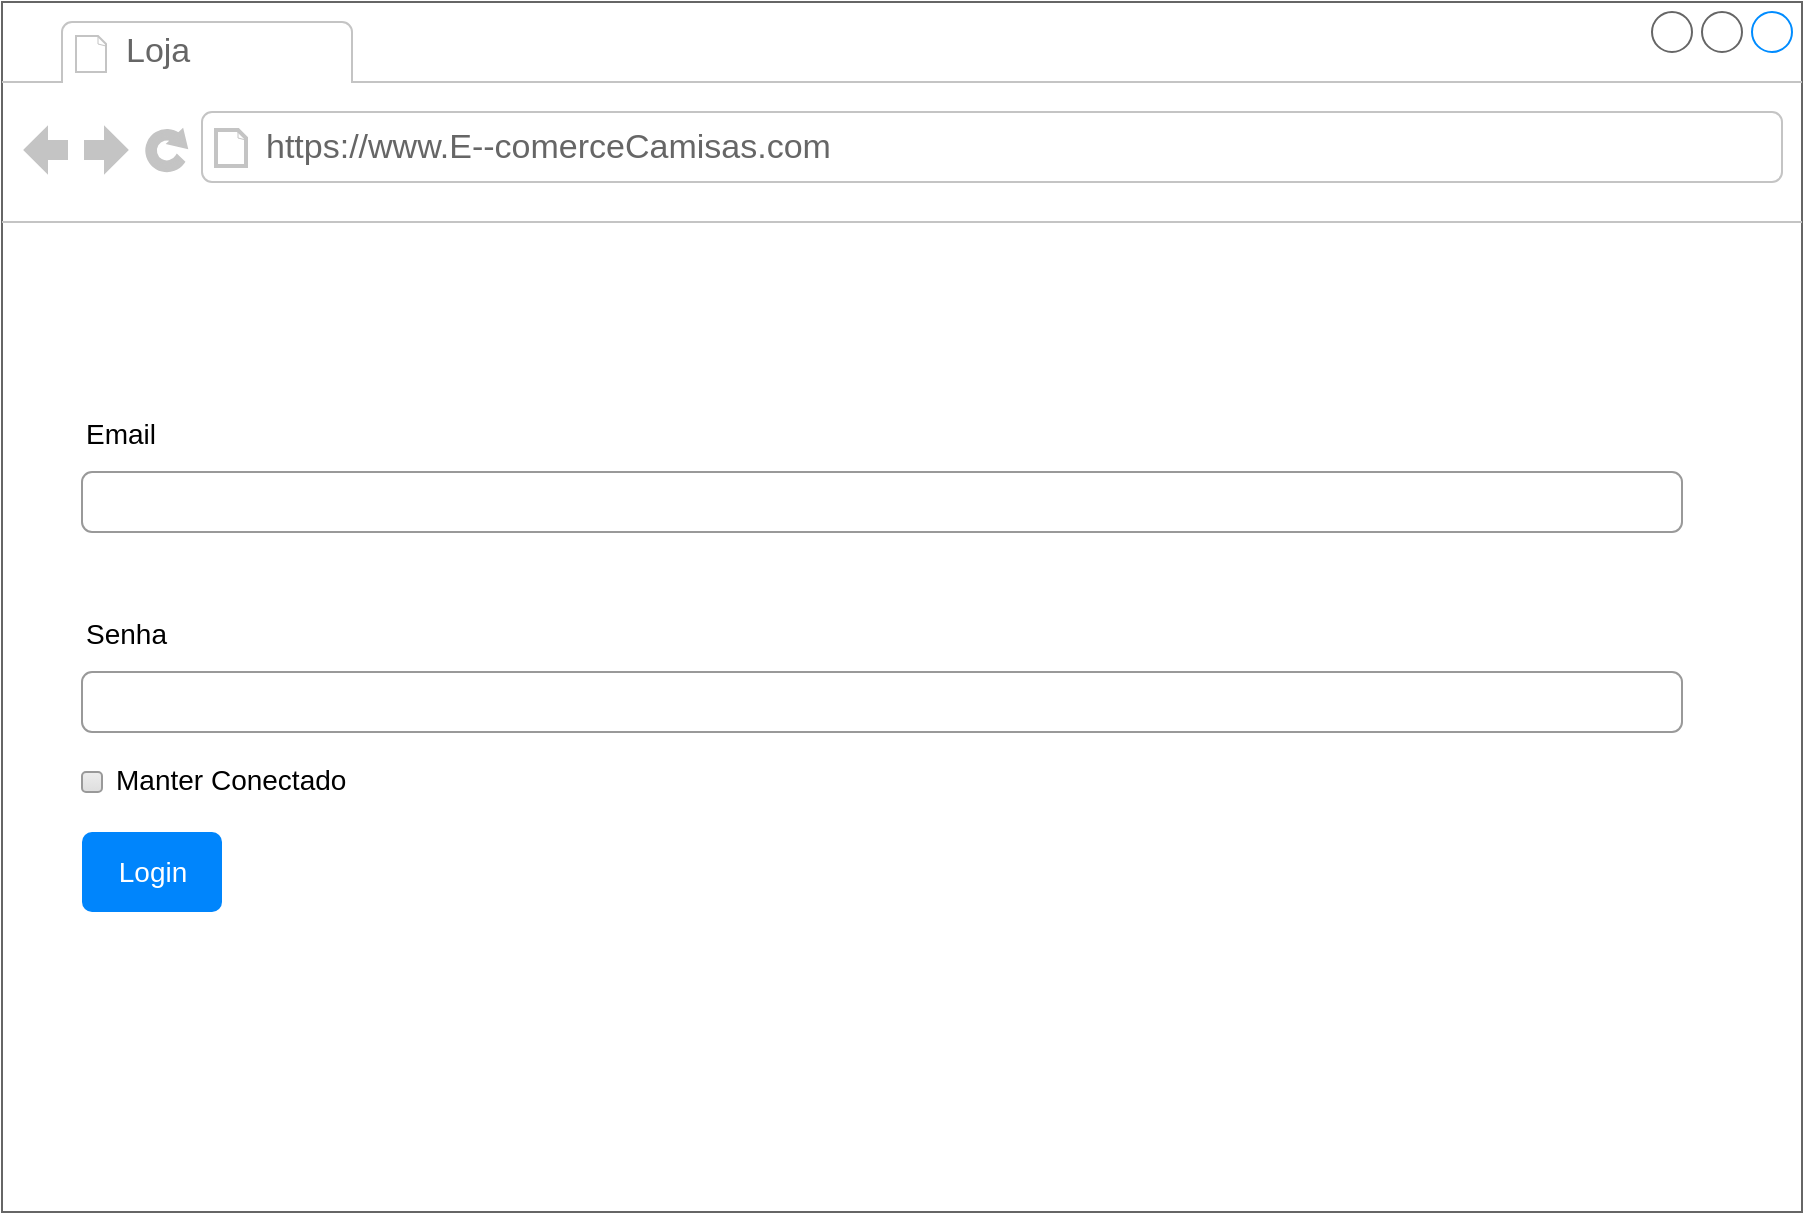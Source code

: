 <mxfile version="14.2.9" type="device"><diagram name="Page-1" id="90a13364-a465-7bf4-72fc-28e22215d7a0"><mxGraphModel dx="1303" dy="785" grid="1" gridSize="10" guides="1" tooltips="1" connect="1" arrows="1" fold="1" page="1" pageScale="1.5" pageWidth="1169" pageHeight="826" background="#ffffff" math="0" shadow="0"><root><mxCell id="0" style=";html=1;"/><mxCell id="1" style=";html=1;" parent="0"/><mxCell id="hP-A_-dPkSoxRuy3Hcf2-15" value="" style="strokeWidth=1;shadow=0;dashed=0;align=center;html=1;shape=mxgraph.mockup.containers.browserWindow;rSize=0;strokeColor=#666666;strokeColor2=#008cff;strokeColor3=#c4c4c4;mainText=,;recursiveResize=0;" vertex="1" parent="1"><mxGeometry x="430" y="285" width="900" height="605" as="geometry"/></mxCell><mxCell id="hP-A_-dPkSoxRuy3Hcf2-16" value="Loja" style="strokeWidth=1;shadow=0;dashed=0;align=center;html=1;shape=mxgraph.mockup.containers.anchor;fontSize=17;fontColor=#666666;align=left;" vertex="1" parent="hP-A_-dPkSoxRuy3Hcf2-15"><mxGeometry x="60" y="12" width="110" height="26" as="geometry"/></mxCell><mxCell id="hP-A_-dPkSoxRuy3Hcf2-17" value="https://www.E--comerceCamisas.com" style="strokeWidth=1;shadow=0;dashed=0;align=center;html=1;shape=mxgraph.mockup.containers.anchor;rSize=0;fontSize=17;fontColor=#666666;align=left;" vertex="1" parent="hP-A_-dPkSoxRuy3Hcf2-15"><mxGeometry x="130" y="60" width="320" height="26" as="geometry"/></mxCell><mxCell id="hP-A_-dPkSoxRuy3Hcf2-18" value="Email" style="fillColor=none;strokeColor=none;align=left;fontSize=14;" vertex="1" parent="hP-A_-dPkSoxRuy3Hcf2-15"><mxGeometry width="260" height="40" relative="1" as="geometry"><mxPoint x="40" y="195" as="offset"/></mxGeometry></mxCell><mxCell id="hP-A_-dPkSoxRuy3Hcf2-19" value="" style="html=1;shadow=0;dashed=0;shape=mxgraph.bootstrap.rrect;rSize=5;fillColor=none;strokeColor=#999999;align=left;spacing=15;fontSize=14;fontColor=#6C767D;" vertex="1" parent="hP-A_-dPkSoxRuy3Hcf2-15"><mxGeometry width="800" height="30" relative="1" as="geometry"><mxPoint x="40" y="235" as="offset"/></mxGeometry></mxCell><mxCell id="hP-A_-dPkSoxRuy3Hcf2-21" value="Senha" style="fillColor=none;strokeColor=none;align=left;fontSize=14;" vertex="1" parent="hP-A_-dPkSoxRuy3Hcf2-15"><mxGeometry width="260" height="40" relative="1" as="geometry"><mxPoint x="40" y="295" as="offset"/></mxGeometry></mxCell><mxCell id="hP-A_-dPkSoxRuy3Hcf2-22" value="" style="html=1;shadow=0;dashed=0;shape=mxgraph.bootstrap.rrect;rSize=5;fillColor=none;strokeColor=#999999;align=left;spacing=15;fontSize=14;fontColor=#6C767D;" vertex="1" parent="hP-A_-dPkSoxRuy3Hcf2-15"><mxGeometry width="800" height="30" relative="1" as="geometry"><mxPoint x="40" y="335" as="offset"/></mxGeometry></mxCell><mxCell id="hP-A_-dPkSoxRuy3Hcf2-23" value="Manter Conectado" style="html=1;shadow=0;dashed=0;shape=mxgraph.bootstrap.rrect;rSize=2;fillColor=#EDEDED;strokeColor=#999999;align=left;fontSize=14;fontColor=#000000;labelPosition=right;verticalLabelPosition=middle;verticalAlign=middle;spacingLeft=5;spacingTop=-2;gradientColor=#DEDEDE;" vertex="1" parent="hP-A_-dPkSoxRuy3Hcf2-15"><mxGeometry width="10" height="10" relative="1" as="geometry"><mxPoint x="40" y="385" as="offset"/></mxGeometry></mxCell><mxCell id="hP-A_-dPkSoxRuy3Hcf2-24" value="Login" style="html=1;shadow=0;dashed=0;shape=mxgraph.bootstrap.rrect;rSize=5;fillColor=#0085FC;strokeColor=none;align=center;fontSize=14;fontColor=#FFFFFF;" vertex="1" parent="hP-A_-dPkSoxRuy3Hcf2-15"><mxGeometry width="70" height="40" relative="1" as="geometry"><mxPoint x="40" y="415" as="offset"/></mxGeometry></mxCell></root></mxGraphModel></diagram></mxfile>